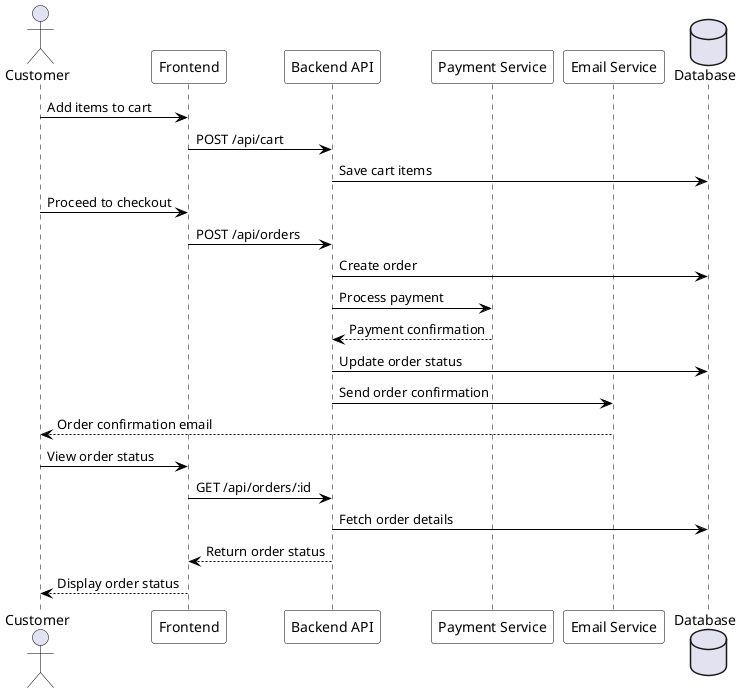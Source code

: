 @startuml Order Processing Sequence

skinparam sequence {
    ArrowColor Black
    ActorBorderColor Black
    LifeLineBorderColor Black
    ParticipantBorderColor Black
    ParticipantBackgroundColor White
}

actor Customer
participant "Frontend" as Frontend
participant "Backend API" as API
participant "Payment Service" as Payment
participant "Email Service" as Email
database "Database" as DB

Customer -> Frontend: Add items to cart
Frontend -> API: POST /api/cart
API -> DB: Save cart items

Customer -> Frontend: Proceed to checkout
Frontend -> API: POST /api/orders
API -> DB: Create order
API -> Payment: Process payment
Payment --> API: Payment confirmation
API -> DB: Update order status
API -> Email: Send order confirmation
Email --> Customer: Order confirmation email

Customer -> Frontend: View order status
Frontend -> API: GET /api/orders/:id
API -> DB: Fetch order details
API --> Frontend: Return order status
Frontend --> Customer: Display order status

@enduml 
